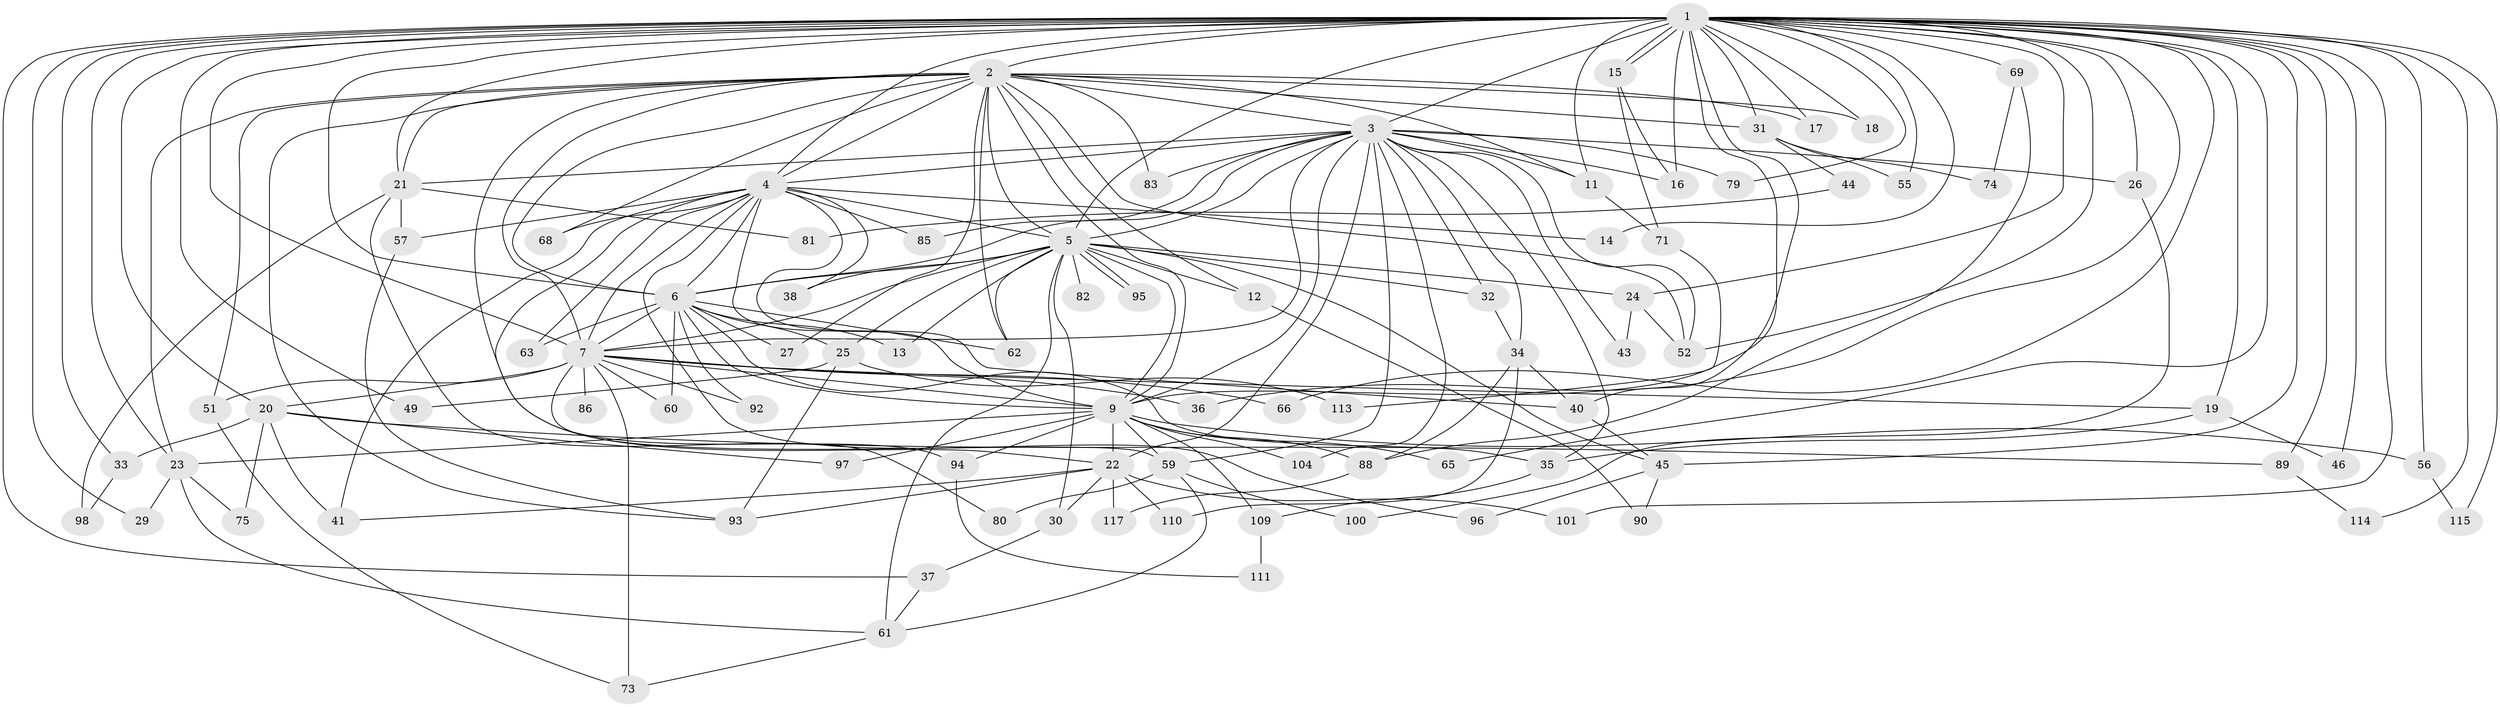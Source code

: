 // original degree distribution, {30: 0.008547008547008548, 25: 0.02564102564102564, 20: 0.017094017094017096, 19: 0.008547008547008548, 18: 0.008547008547008548, 16: 0.008547008547008548, 14: 0.008547008547008548, 4: 0.11965811965811966, 3: 0.2222222222222222, 2: 0.49572649572649574, 5: 0.02564102564102564, 7: 0.017094017094017096, 9: 0.008547008547008548, 6: 0.02564102564102564}
// Generated by graph-tools (version 1.1) at 2025/11/02/27/25 16:11:08]
// undirected, 87 vertices, 201 edges
graph export_dot {
graph [start="1"]
  node [color=gray90,style=filled];
  1 [super="+8"];
  2 [super="+50"];
  3 [super="+48"];
  4 [super="+58"];
  5 [super="+10"];
  6 [super="+112"];
  7 [super="+28"];
  9 [super="+70"];
  11 [super="+47"];
  12;
  13;
  14;
  15;
  16 [super="+102"];
  17;
  18;
  19;
  20 [super="+72"];
  21 [super="+87"];
  22 [super="+76"];
  23 [super="+39"];
  24 [super="+91"];
  25 [super="+107"];
  26;
  27;
  29;
  30;
  31 [super="+42"];
  32;
  33;
  34 [super="+67"];
  35 [super="+78"];
  36;
  37 [super="+116"];
  38;
  40;
  41;
  43;
  44;
  45 [super="+108"];
  46;
  49 [super="+53"];
  51;
  52 [super="+54"];
  55;
  56;
  57;
  59 [super="+77"];
  60;
  61 [super="+106"];
  62 [super="+64"];
  63;
  65;
  66;
  68;
  69;
  71;
  73 [super="+84"];
  74;
  75;
  79;
  80;
  81;
  82;
  83;
  85;
  86;
  88 [super="+103"];
  89 [super="+105"];
  90;
  92;
  93 [super="+99"];
  94;
  95;
  96;
  97;
  98;
  100;
  101;
  104;
  109;
  110;
  111;
  113;
  114;
  115;
  117;
  1 -- 2 [weight=2];
  1 -- 3 [weight=2];
  1 -- 4 [weight=2];
  1 -- 5 [weight=4];
  1 -- 6 [weight=2];
  1 -- 7 [weight=2];
  1 -- 9 [weight=3];
  1 -- 15;
  1 -- 15;
  1 -- 19;
  1 -- 24;
  1 -- 31 [weight=2];
  1 -- 36;
  1 -- 37;
  1 -- 40;
  1 -- 46;
  1 -- 49;
  1 -- 55;
  1 -- 56;
  1 -- 65;
  1 -- 66;
  1 -- 69 [weight=2];
  1 -- 79;
  1 -- 101;
  1 -- 114;
  1 -- 115;
  1 -- 11;
  1 -- 14;
  1 -- 16;
  1 -- 17;
  1 -- 18;
  1 -- 20;
  1 -- 21;
  1 -- 89 [weight=2];
  1 -- 26;
  1 -- 29;
  1 -- 33;
  1 -- 45;
  1 -- 52;
  1 -- 23;
  2 -- 3 [weight=2];
  2 -- 4;
  2 -- 5 [weight=2];
  2 -- 6;
  2 -- 7 [weight=2];
  2 -- 9;
  2 -- 12;
  2 -- 17;
  2 -- 18;
  2 -- 23;
  2 -- 27;
  2 -- 31;
  2 -- 51;
  2 -- 52;
  2 -- 62;
  2 -- 83;
  2 -- 93;
  2 -- 11;
  2 -- 68;
  2 -- 22;
  2 -- 21;
  3 -- 4;
  3 -- 5 [weight=2];
  3 -- 6;
  3 -- 7;
  3 -- 9;
  3 -- 11;
  3 -- 16;
  3 -- 21;
  3 -- 22;
  3 -- 26;
  3 -- 32;
  3 -- 34;
  3 -- 43;
  3 -- 52;
  3 -- 59;
  3 -- 79;
  3 -- 83;
  3 -- 85;
  3 -- 104;
  3 -- 35;
  4 -- 5 [weight=3];
  4 -- 6;
  4 -- 7;
  4 -- 9;
  4 -- 14;
  4 -- 38;
  4 -- 40;
  4 -- 41;
  4 -- 57;
  4 -- 63;
  4 -- 68;
  4 -- 85;
  4 -- 94;
  4 -- 96;
  5 -- 6 [weight=2];
  5 -- 7 [weight=2];
  5 -- 9 [weight=2];
  5 -- 12;
  5 -- 24;
  5 -- 25;
  5 -- 30;
  5 -- 38;
  5 -- 45;
  5 -- 82 [weight=2];
  5 -- 95;
  5 -- 95;
  5 -- 32;
  5 -- 13;
  5 -- 61;
  5 -- 62;
  6 -- 7;
  6 -- 9;
  6 -- 13;
  6 -- 25;
  6 -- 27;
  6 -- 35;
  6 -- 60 [weight=2];
  6 -- 63;
  6 -- 92;
  6 -- 62;
  7 -- 9;
  7 -- 19;
  7 -- 20;
  7 -- 36;
  7 -- 59;
  7 -- 60;
  7 -- 86 [weight=2];
  7 -- 66;
  7 -- 51;
  7 -- 73;
  7 -- 92;
  9 -- 22;
  9 -- 23;
  9 -- 56;
  9 -- 65;
  9 -- 88;
  9 -- 94;
  9 -- 97;
  9 -- 104;
  9 -- 109;
  9 -- 59;
  11 -- 71;
  12 -- 90;
  15 -- 71;
  15 -- 16;
  19 -- 35 [weight=2];
  19 -- 46;
  20 -- 33;
  20 -- 97;
  20 -- 89;
  20 -- 41;
  20 -- 75;
  21 -- 57;
  21 -- 80;
  21 -- 81;
  21 -- 98;
  22 -- 30;
  22 -- 41;
  22 -- 93;
  22 -- 101;
  22 -- 110;
  22 -- 117;
  23 -- 29;
  23 -- 61;
  23 -- 75;
  24 -- 43;
  24 -- 52;
  25 -- 49;
  25 -- 93;
  25 -- 113;
  26 -- 100;
  30 -- 37;
  31 -- 44 [weight=2];
  31 -- 55;
  31 -- 74;
  32 -- 34;
  33 -- 98;
  34 -- 110;
  34 -- 40;
  34 -- 88;
  35 -- 109;
  37 -- 61;
  40 -- 45;
  44 -- 81;
  45 -- 90;
  45 -- 96;
  51 -- 73;
  56 -- 115;
  57 -- 93;
  59 -- 80;
  59 -- 100;
  59 -- 61;
  61 -- 73;
  69 -- 74;
  69 -- 88;
  71 -- 113;
  88 -- 117;
  89 -- 114;
  94 -- 111;
  109 -- 111;
}
